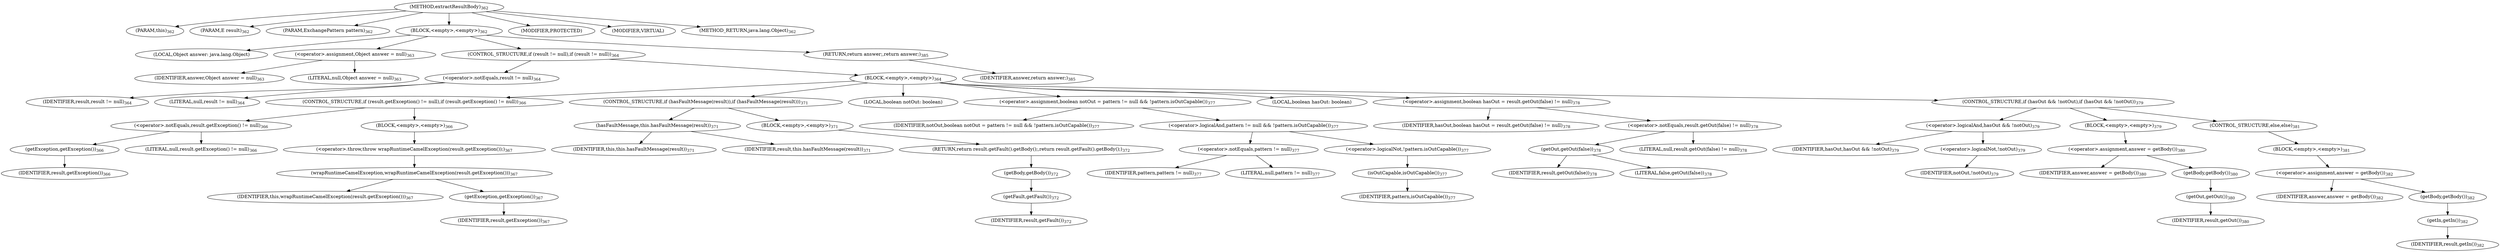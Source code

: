 digraph "extractResultBody" {  
"1052" [label = <(METHOD,extractResultBody)<SUB>362</SUB>> ]
"107" [label = <(PARAM,this)<SUB>362</SUB>> ]
"1053" [label = <(PARAM,E result)<SUB>362</SUB>> ]
"1054" [label = <(PARAM,ExchangePattern pattern)<SUB>362</SUB>> ]
"1055" [label = <(BLOCK,&lt;empty&gt;,&lt;empty&gt;)<SUB>362</SUB>> ]
"1056" [label = <(LOCAL,Object answer: java.lang.Object)> ]
"1057" [label = <(&lt;operator&gt;.assignment,Object answer = null)<SUB>363</SUB>> ]
"1058" [label = <(IDENTIFIER,answer,Object answer = null)<SUB>363</SUB>> ]
"1059" [label = <(LITERAL,null,Object answer = null)<SUB>363</SUB>> ]
"1060" [label = <(CONTROL_STRUCTURE,if (result != null),if (result != null))<SUB>364</SUB>> ]
"1061" [label = <(&lt;operator&gt;.notEquals,result != null)<SUB>364</SUB>> ]
"1062" [label = <(IDENTIFIER,result,result != null)<SUB>364</SUB>> ]
"1063" [label = <(LITERAL,null,result != null)<SUB>364</SUB>> ]
"1064" [label = <(BLOCK,&lt;empty&gt;,&lt;empty&gt;)<SUB>364</SUB>> ]
"1065" [label = <(CONTROL_STRUCTURE,if (result.getException() != null),if (result.getException() != null))<SUB>366</SUB>> ]
"1066" [label = <(&lt;operator&gt;.notEquals,result.getException() != null)<SUB>366</SUB>> ]
"1067" [label = <(getException,getException())<SUB>366</SUB>> ]
"1068" [label = <(IDENTIFIER,result,getException())<SUB>366</SUB>> ]
"1069" [label = <(LITERAL,null,result.getException() != null)<SUB>366</SUB>> ]
"1070" [label = <(BLOCK,&lt;empty&gt;,&lt;empty&gt;)<SUB>366</SUB>> ]
"1071" [label = <(&lt;operator&gt;.throw,throw wrapRuntimeCamelException(result.getException());)<SUB>367</SUB>> ]
"1072" [label = <(wrapRuntimeCamelException,wrapRuntimeCamelException(result.getException()))<SUB>367</SUB>> ]
"106" [label = <(IDENTIFIER,this,wrapRuntimeCamelException(result.getException()))<SUB>367</SUB>> ]
"1073" [label = <(getException,getException())<SUB>367</SUB>> ]
"1074" [label = <(IDENTIFIER,result,getException())<SUB>367</SUB>> ]
"1075" [label = <(CONTROL_STRUCTURE,if (hasFaultMessage(result)),if (hasFaultMessage(result)))<SUB>371</SUB>> ]
"1076" [label = <(hasFaultMessage,this.hasFaultMessage(result))<SUB>371</SUB>> ]
"108" [label = <(IDENTIFIER,this,this.hasFaultMessage(result))<SUB>371</SUB>> ]
"1077" [label = <(IDENTIFIER,result,this.hasFaultMessage(result))<SUB>371</SUB>> ]
"1078" [label = <(BLOCK,&lt;empty&gt;,&lt;empty&gt;)<SUB>371</SUB>> ]
"1079" [label = <(RETURN,return result.getFault().getBody();,return result.getFault().getBody();)<SUB>372</SUB>> ]
"1080" [label = <(getBody,getBody())<SUB>372</SUB>> ]
"1081" [label = <(getFault,getFault())<SUB>372</SUB>> ]
"1082" [label = <(IDENTIFIER,result,getFault())<SUB>372</SUB>> ]
"1083" [label = <(LOCAL,boolean notOut: boolean)> ]
"1084" [label = <(&lt;operator&gt;.assignment,boolean notOut = pattern != null &amp;&amp; !pattern.isOutCapable())<SUB>377</SUB>> ]
"1085" [label = <(IDENTIFIER,notOut,boolean notOut = pattern != null &amp;&amp; !pattern.isOutCapable())<SUB>377</SUB>> ]
"1086" [label = <(&lt;operator&gt;.logicalAnd,pattern != null &amp;&amp; !pattern.isOutCapable())<SUB>377</SUB>> ]
"1087" [label = <(&lt;operator&gt;.notEquals,pattern != null)<SUB>377</SUB>> ]
"1088" [label = <(IDENTIFIER,pattern,pattern != null)<SUB>377</SUB>> ]
"1089" [label = <(LITERAL,null,pattern != null)<SUB>377</SUB>> ]
"1090" [label = <(&lt;operator&gt;.logicalNot,!pattern.isOutCapable())<SUB>377</SUB>> ]
"1091" [label = <(isOutCapable,isOutCapable())<SUB>377</SUB>> ]
"1092" [label = <(IDENTIFIER,pattern,isOutCapable())<SUB>377</SUB>> ]
"1093" [label = <(LOCAL,boolean hasOut: boolean)> ]
"1094" [label = <(&lt;operator&gt;.assignment,boolean hasOut = result.getOut(false) != null)<SUB>378</SUB>> ]
"1095" [label = <(IDENTIFIER,hasOut,boolean hasOut = result.getOut(false) != null)<SUB>378</SUB>> ]
"1096" [label = <(&lt;operator&gt;.notEquals,result.getOut(false) != null)<SUB>378</SUB>> ]
"1097" [label = <(getOut,getOut(false))<SUB>378</SUB>> ]
"1098" [label = <(IDENTIFIER,result,getOut(false))<SUB>378</SUB>> ]
"1099" [label = <(LITERAL,false,getOut(false))<SUB>378</SUB>> ]
"1100" [label = <(LITERAL,null,result.getOut(false) != null)<SUB>378</SUB>> ]
"1101" [label = <(CONTROL_STRUCTURE,if (hasOut &amp;&amp; !notOut),if (hasOut &amp;&amp; !notOut))<SUB>379</SUB>> ]
"1102" [label = <(&lt;operator&gt;.logicalAnd,hasOut &amp;&amp; !notOut)<SUB>379</SUB>> ]
"1103" [label = <(IDENTIFIER,hasOut,hasOut &amp;&amp; !notOut)<SUB>379</SUB>> ]
"1104" [label = <(&lt;operator&gt;.logicalNot,!notOut)<SUB>379</SUB>> ]
"1105" [label = <(IDENTIFIER,notOut,!notOut)<SUB>379</SUB>> ]
"1106" [label = <(BLOCK,&lt;empty&gt;,&lt;empty&gt;)<SUB>379</SUB>> ]
"1107" [label = <(&lt;operator&gt;.assignment,answer = getBody())<SUB>380</SUB>> ]
"1108" [label = <(IDENTIFIER,answer,answer = getBody())<SUB>380</SUB>> ]
"1109" [label = <(getBody,getBody())<SUB>380</SUB>> ]
"1110" [label = <(getOut,getOut())<SUB>380</SUB>> ]
"1111" [label = <(IDENTIFIER,result,getOut())<SUB>380</SUB>> ]
"1112" [label = <(CONTROL_STRUCTURE,else,else)<SUB>381</SUB>> ]
"1113" [label = <(BLOCK,&lt;empty&gt;,&lt;empty&gt;)<SUB>381</SUB>> ]
"1114" [label = <(&lt;operator&gt;.assignment,answer = getBody())<SUB>382</SUB>> ]
"1115" [label = <(IDENTIFIER,answer,answer = getBody())<SUB>382</SUB>> ]
"1116" [label = <(getBody,getBody())<SUB>382</SUB>> ]
"1117" [label = <(getIn,getIn())<SUB>382</SUB>> ]
"1118" [label = <(IDENTIFIER,result,getIn())<SUB>382</SUB>> ]
"1119" [label = <(RETURN,return answer;,return answer;)<SUB>385</SUB>> ]
"1120" [label = <(IDENTIFIER,answer,return answer;)<SUB>385</SUB>> ]
"1121" [label = <(MODIFIER,PROTECTED)> ]
"1122" [label = <(MODIFIER,VIRTUAL)> ]
"1123" [label = <(METHOD_RETURN,java.lang.Object)<SUB>362</SUB>> ]
  "1052" -> "107" 
  "1052" -> "1053" 
  "1052" -> "1054" 
  "1052" -> "1055" 
  "1052" -> "1121" 
  "1052" -> "1122" 
  "1052" -> "1123" 
  "1055" -> "1056" 
  "1055" -> "1057" 
  "1055" -> "1060" 
  "1055" -> "1119" 
  "1057" -> "1058" 
  "1057" -> "1059" 
  "1060" -> "1061" 
  "1060" -> "1064" 
  "1061" -> "1062" 
  "1061" -> "1063" 
  "1064" -> "1065" 
  "1064" -> "1075" 
  "1064" -> "1083" 
  "1064" -> "1084" 
  "1064" -> "1093" 
  "1064" -> "1094" 
  "1064" -> "1101" 
  "1065" -> "1066" 
  "1065" -> "1070" 
  "1066" -> "1067" 
  "1066" -> "1069" 
  "1067" -> "1068" 
  "1070" -> "1071" 
  "1071" -> "1072" 
  "1072" -> "106" 
  "1072" -> "1073" 
  "1073" -> "1074" 
  "1075" -> "1076" 
  "1075" -> "1078" 
  "1076" -> "108" 
  "1076" -> "1077" 
  "1078" -> "1079" 
  "1079" -> "1080" 
  "1080" -> "1081" 
  "1081" -> "1082" 
  "1084" -> "1085" 
  "1084" -> "1086" 
  "1086" -> "1087" 
  "1086" -> "1090" 
  "1087" -> "1088" 
  "1087" -> "1089" 
  "1090" -> "1091" 
  "1091" -> "1092" 
  "1094" -> "1095" 
  "1094" -> "1096" 
  "1096" -> "1097" 
  "1096" -> "1100" 
  "1097" -> "1098" 
  "1097" -> "1099" 
  "1101" -> "1102" 
  "1101" -> "1106" 
  "1101" -> "1112" 
  "1102" -> "1103" 
  "1102" -> "1104" 
  "1104" -> "1105" 
  "1106" -> "1107" 
  "1107" -> "1108" 
  "1107" -> "1109" 
  "1109" -> "1110" 
  "1110" -> "1111" 
  "1112" -> "1113" 
  "1113" -> "1114" 
  "1114" -> "1115" 
  "1114" -> "1116" 
  "1116" -> "1117" 
  "1117" -> "1118" 
  "1119" -> "1120" 
}

